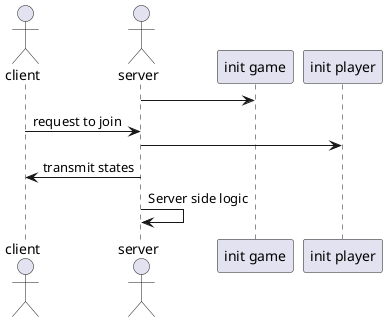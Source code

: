 @startuml
actor client
actor server
server-> "init game"
client-> server: request to join
server-> "init player"
server -> client: transmit states
server -> server: Server side logic
@enduml
